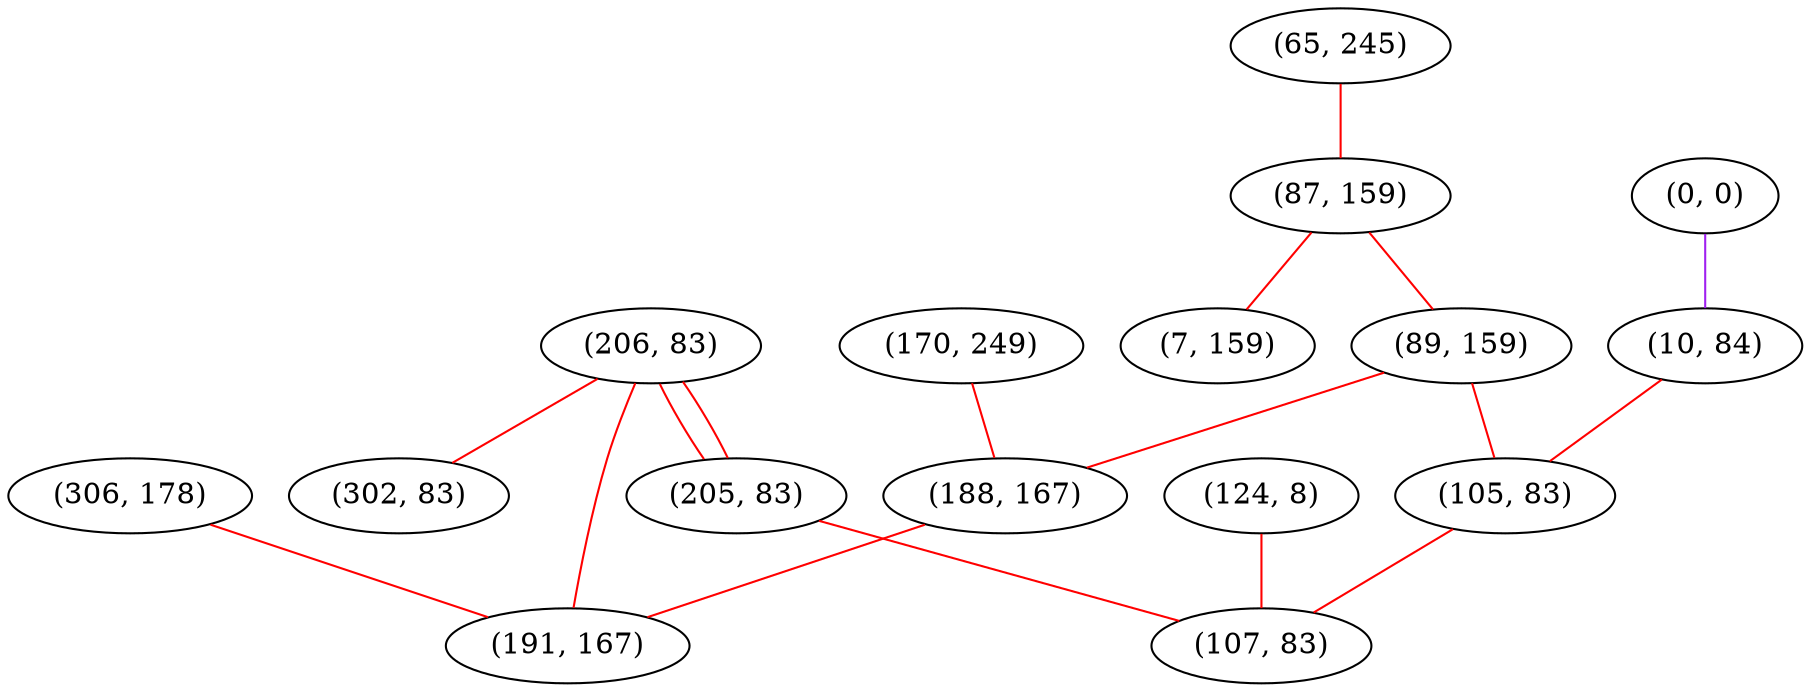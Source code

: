 graph "" {
"(65, 245)";
"(0, 0)";
"(87, 159)";
"(89, 159)";
"(206, 83)";
"(205, 83)";
"(170, 249)";
"(124, 8)";
"(302, 83)";
"(7, 159)";
"(306, 178)";
"(10, 84)";
"(188, 167)";
"(105, 83)";
"(107, 83)";
"(191, 167)";
"(65, 245)" -- "(87, 159)"  [color=red, key=0, weight=1];
"(0, 0)" -- "(10, 84)"  [color=purple, key=0, weight=4];
"(87, 159)" -- "(7, 159)"  [color=red, key=0, weight=1];
"(87, 159)" -- "(89, 159)"  [color=red, key=0, weight=1];
"(89, 159)" -- "(188, 167)"  [color=red, key=0, weight=1];
"(89, 159)" -- "(105, 83)"  [color=red, key=0, weight=1];
"(206, 83)" -- "(302, 83)"  [color=red, key=0, weight=1];
"(206, 83)" -- "(191, 167)"  [color=red, key=0, weight=1];
"(206, 83)" -- "(205, 83)"  [color=red, key=0, weight=1];
"(206, 83)" -- "(205, 83)"  [color=red, key=1, weight=1];
"(205, 83)" -- "(107, 83)"  [color=red, key=0, weight=1];
"(170, 249)" -- "(188, 167)"  [color=red, key=0, weight=1];
"(124, 8)" -- "(107, 83)"  [color=red, key=0, weight=1];
"(306, 178)" -- "(191, 167)"  [color=red, key=0, weight=1];
"(10, 84)" -- "(105, 83)"  [color=red, key=0, weight=1];
"(188, 167)" -- "(191, 167)"  [color=red, key=0, weight=1];
"(105, 83)" -- "(107, 83)"  [color=red, key=0, weight=1];
}
